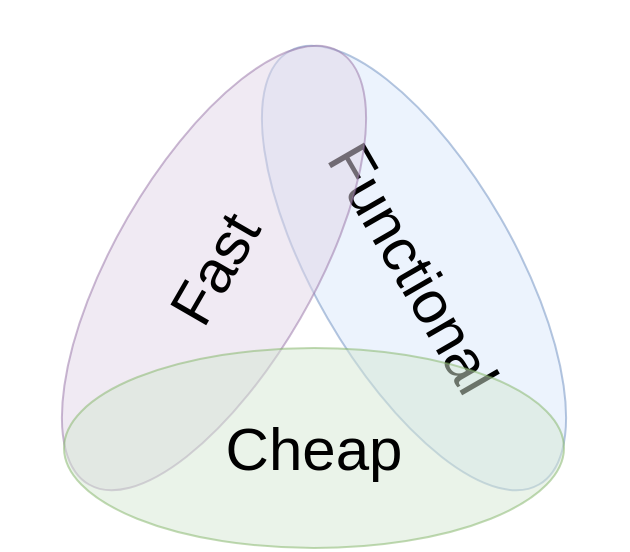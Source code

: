 <mxfile version="12.4.2" type="device" pages="2"><diagram id="VcRjTwkFX2QhMQLyU0iv" name="Page-1"><mxGraphModel dx="1106" dy="830" grid="1" gridSize="10" guides="1" tooltips="1" connect="1" arrows="1" fold="1" page="1" pageScale="1" pageWidth="1169" pageHeight="827" math="0" shadow="0"><root><mxCell id="0"/><mxCell id="1" parent="0"/><mxCell id="gyNF7FAuwRBuLj-qhDoQ-1" value="&lt;font style=&quot;font-size: 30px&quot;&gt;Functional&lt;/font&gt;" style="ellipse;whiteSpace=wrap;html=1;fillColor=#dae8fc;strokeColor=#6c8ebf;opacity=50;rotation=60;" vertex="1" parent="1"><mxGeometry x="290" y="150" width="250" height="100" as="geometry"/></mxCell><mxCell id="gyNF7FAuwRBuLj-qhDoQ-2" value="&lt;font style=&quot;font-size: 30px&quot;&gt;Fast&lt;/font&gt;" style="ellipse;whiteSpace=wrap;html=1;fillColor=#e1d5e7;strokeColor=#9673a6;opacity=50;rotation=-60;" vertex="1" parent="1"><mxGeometry x="190" y="150" width="250" height="100" as="geometry"/></mxCell><mxCell id="gyNF7FAuwRBuLj-qhDoQ-3" value="&lt;font style=&quot;font-size: 30px&quot;&gt;Cheap&lt;/font&gt;" style="ellipse;whiteSpace=wrap;html=1;fillColor=#d5e8d4;strokeColor=#82b366;opacity=50;" vertex="1" parent="1"><mxGeometry x="240" y="240" width="250" height="100" as="geometry"/></mxCell></root></mxGraphModel></diagram><diagram id="xl6moCPHChNTR24AbJ4W" name="Page-2"><mxGraphModel dx="1078" dy="832" grid="1" gridSize="10" guides="1" tooltips="1" connect="1" arrows="1" fold="1" page="1" pageScale="1" pageWidth="1169" pageHeight="827" math="0" shadow="0"><root><mxCell id="wPj4GSMLdCAUgv0TlbWs-0"/><mxCell id="wPj4GSMLdCAUgv0TlbWs-1" parent="wPj4GSMLdCAUgv0TlbWs-0"/><mxCell id="wPj4GSMLdCAUgv0TlbWs-2" value="Quick" style="ellipse;whiteSpace=wrap;html=1;fontSize=20;rotation=-55;fillColor=#e1d5e7;strokeColor=#9673a6;opacity=60;" vertex="1" parent="wPj4GSMLdCAUgv0TlbWs-1"><mxGeometry x="100" y="130" width="210" height="80" as="geometry"/></mxCell><mxCell id="wPj4GSMLdCAUgv0TlbWs-3" value="Funtional" style="ellipse;whiteSpace=wrap;html=1;fontSize=20;rotation=55;fillColor=#dae8fc;strokeColor=#6c8ebf;opacity=60;" vertex="1" parent="wPj4GSMLdCAUgv0TlbWs-1"><mxGeometry x="200" y="130" width="210" height="80" as="geometry"/></mxCell><mxCell id="wPj4GSMLdCAUgv0TlbWs-4" value="Cheap" style="ellipse;whiteSpace=wrap;html=1;fontSize=20;rotation=0;fillColor=#d5e8d4;strokeColor=#82b366;opacity=60;" vertex="1" parent="wPj4GSMLdCAUgv0TlbWs-1"><mxGeometry x="150" y="210" width="210" height="80" as="geometry"/></mxCell></root></mxGraphModel></diagram></mxfile>